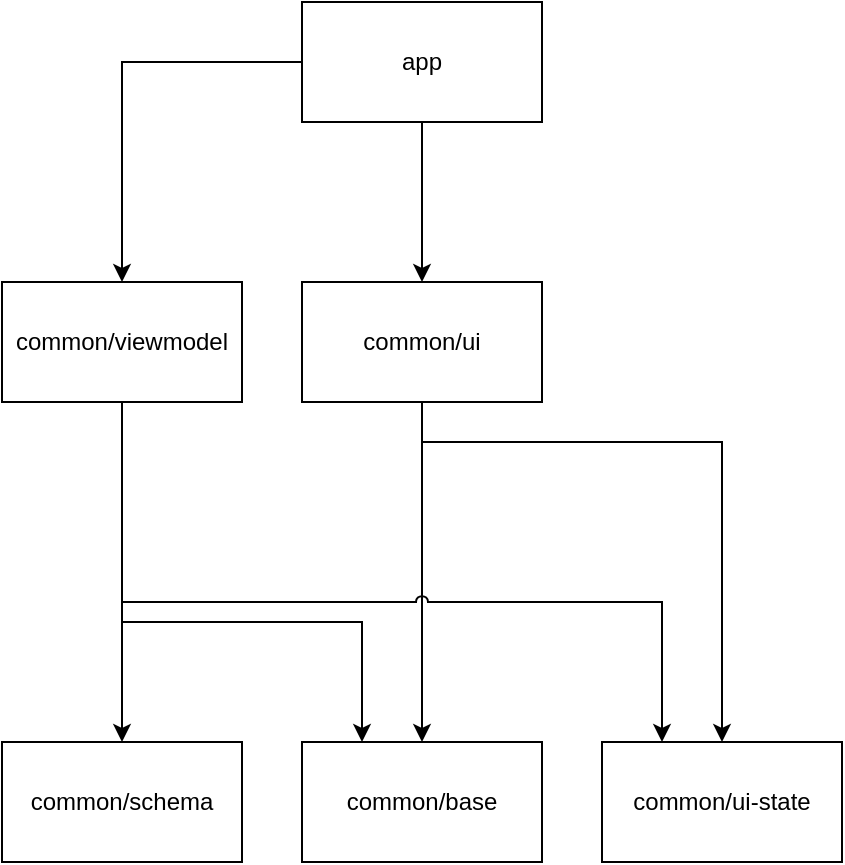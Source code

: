 <mxfile version="21.3.8" type="github">
  <diagram name="ページ1" id="x1OXmS_7We_vo-5duHPW">
    <mxGraphModel dx="658" dy="659" grid="1" gridSize="10" guides="1" tooltips="1" connect="1" arrows="1" fold="1" page="1" pageScale="1" pageWidth="827" pageHeight="1169" math="0" shadow="0">
      <root>
        <mxCell id="0" />
        <mxCell id="1" parent="0" />
        <mxCell id="NEDPFv-HBQdu8_-tkAXi-11" style="edgeStyle=orthogonalEdgeStyle;rounded=0;orthogonalLoop=1;jettySize=auto;html=1;exitX=0.5;exitY=1;exitDx=0;exitDy=0;entryX=0.5;entryY=0;entryDx=0;entryDy=0;" parent="1" source="Ptvj8a3vunJAsLQIsRlI-2" target="NEDPFv-HBQdu8_-tkAXi-1" edge="1">
          <mxGeometry relative="1" as="geometry" />
        </mxCell>
        <mxCell id="91W8DejLoyH5XrRBB6hv-1" style="edgeStyle=orthogonalEdgeStyle;rounded=0;orthogonalLoop=1;jettySize=auto;html=1;" edge="1" parent="1" source="Ptvj8a3vunJAsLQIsRlI-2" target="Ptvj8a3vunJAsLQIsRlI-8">
          <mxGeometry relative="1" as="geometry" />
        </mxCell>
        <mxCell id="Ptvj8a3vunJAsLQIsRlI-2" value="app" style="rounded=0;whiteSpace=wrap;html=1;" parent="1" vertex="1">
          <mxGeometry x="330" y="200" width="120" height="60" as="geometry" />
        </mxCell>
        <mxCell id="Ptvj8a3vunJAsLQIsRlI-3" value="common/base" style="rounded=0;whiteSpace=wrap;html=1;" parent="1" vertex="1">
          <mxGeometry x="330" y="570" width="120" height="60" as="geometry" />
        </mxCell>
        <mxCell id="NEDPFv-HBQdu8_-tkAXi-9" style="edgeStyle=orthogonalEdgeStyle;rounded=0;orthogonalLoop=1;jettySize=auto;html=1;exitX=0.5;exitY=1;exitDx=0;exitDy=0;entryX=0.5;entryY=0;entryDx=0;entryDy=0;" parent="1" source="Ptvj8a3vunJAsLQIsRlI-8" target="NEDPFv-HBQdu8_-tkAXi-6" edge="1">
          <mxGeometry relative="1" as="geometry" />
        </mxCell>
        <mxCell id="NEDPFv-HBQdu8_-tkAXi-10" style="edgeStyle=orthogonalEdgeStyle;rounded=0;orthogonalLoop=1;jettySize=auto;html=1;exitX=0.5;exitY=1;exitDx=0;exitDy=0;entryX=0.25;entryY=0;entryDx=0;entryDy=0;" parent="1" source="Ptvj8a3vunJAsLQIsRlI-8" target="Ptvj8a3vunJAsLQIsRlI-3" edge="1">
          <mxGeometry relative="1" as="geometry">
            <Array as="points">
              <mxPoint x="240" y="510" />
              <mxPoint x="360" y="510" />
            </Array>
          </mxGeometry>
        </mxCell>
        <mxCell id="Ptvj8a3vunJAsLQIsRlI-8" value="common/viewmodel" style="rounded=0;whiteSpace=wrap;html=1;" parent="1" vertex="1">
          <mxGeometry x="180" y="340" width="120" height="60" as="geometry" />
        </mxCell>
        <mxCell id="NEDPFv-HBQdu8_-tkAXi-17" style="edgeStyle=orthogonalEdgeStyle;rounded=0;orthogonalLoop=1;jettySize=auto;html=1;exitX=0.5;exitY=1;exitDx=0;exitDy=0;" parent="1" source="NEDPFv-HBQdu8_-tkAXi-1" target="Ptvj8a3vunJAsLQIsRlI-3" edge="1">
          <mxGeometry relative="1" as="geometry" />
        </mxCell>
        <mxCell id="NEDPFv-HBQdu8_-tkAXi-18" style="edgeStyle=orthogonalEdgeStyle;rounded=0;orthogonalLoop=1;jettySize=auto;html=1;exitX=0.5;exitY=1;exitDx=0;exitDy=0;" parent="1" source="NEDPFv-HBQdu8_-tkAXi-1" target="NEDPFv-HBQdu8_-tkAXi-2" edge="1">
          <mxGeometry relative="1" as="geometry">
            <Array as="points">
              <mxPoint x="390" y="420" />
              <mxPoint x="540" y="420" />
            </Array>
          </mxGeometry>
        </mxCell>
        <mxCell id="NEDPFv-HBQdu8_-tkAXi-1" value="common/ui" style="rounded=0;whiteSpace=wrap;html=1;" parent="1" vertex="1">
          <mxGeometry x="330" y="340" width="120" height="60" as="geometry" />
        </mxCell>
        <mxCell id="NEDPFv-HBQdu8_-tkAXi-2" value="common/ui-state" style="rounded=0;whiteSpace=wrap;html=1;" parent="1" vertex="1">
          <mxGeometry x="480" y="570" width="120" height="60" as="geometry" />
        </mxCell>
        <mxCell id="NEDPFv-HBQdu8_-tkAXi-6" value="common/schema" style="rounded=0;whiteSpace=wrap;html=1;" parent="1" vertex="1">
          <mxGeometry x="180" y="570" width="120" height="60" as="geometry" />
        </mxCell>
        <mxCell id="NEDPFv-HBQdu8_-tkAXi-19" style="edgeStyle=orthogonalEdgeStyle;rounded=0;orthogonalLoop=1;jettySize=auto;html=1;exitX=0.5;exitY=1;exitDx=0;exitDy=0;entryX=0.25;entryY=0;entryDx=0;entryDy=0;jumpStyle=arc;" parent="1" source="Ptvj8a3vunJAsLQIsRlI-8" target="NEDPFv-HBQdu8_-tkAXi-2" edge="1">
          <mxGeometry relative="1" as="geometry">
            <Array as="points">
              <mxPoint x="240" y="500" />
              <mxPoint x="510" y="500" />
            </Array>
          </mxGeometry>
        </mxCell>
      </root>
    </mxGraphModel>
  </diagram>
</mxfile>
